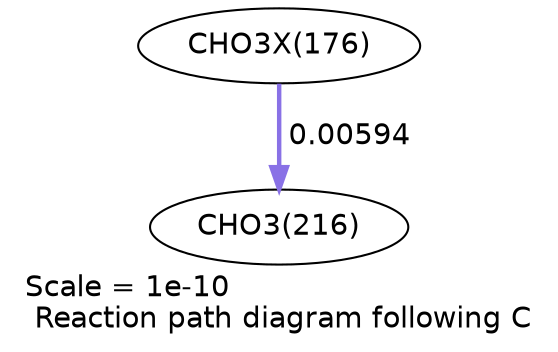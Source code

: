 digraph reaction_paths {
center=1;
s57 -> s29[fontname="Helvetica", penwidth=2.13, arrowsize=1.06, color="0.7, 0.506, 0.9"
, label=" 0.00594"];
s29 [ fontname="Helvetica", label="CHO3(216)"];
s57 [ fontname="Helvetica", label="CHO3X(176)"];
 label = "Scale = 1e-10\l Reaction path diagram following C";
 fontname = "Helvetica";
}
